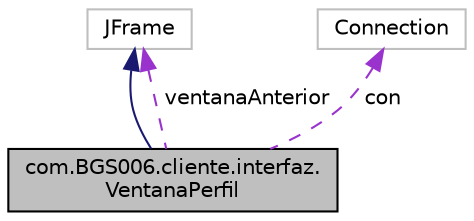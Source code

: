 digraph "com.BGS006.cliente.interfaz.VentanaPerfil"
{
 // LATEX_PDF_SIZE
  edge [fontname="Helvetica",fontsize="10",labelfontname="Helvetica",labelfontsize="10"];
  node [fontname="Helvetica",fontsize="10",shape=record];
  Node1 [label="com.BGS006.cliente.interfaz.\lVentanaPerfil",height=0.2,width=0.4,color="black", fillcolor="grey75", style="filled", fontcolor="black",tooltip=" "];
  Node2 -> Node1 [dir="back",color="midnightblue",fontsize="10",style="solid",fontname="Helvetica"];
  Node2 [label="JFrame",height=0.2,width=0.4,color="grey75", fillcolor="white", style="filled",tooltip=" "];
  Node2 -> Node1 [dir="back",color="darkorchid3",fontsize="10",style="dashed",label=" ventanaAnterior" ,fontname="Helvetica"];
  Node3 -> Node1 [dir="back",color="darkorchid3",fontsize="10",style="dashed",label=" con" ,fontname="Helvetica"];
  Node3 [label="Connection",height=0.2,width=0.4,color="grey75", fillcolor="white", style="filled",tooltip=" "];
}
